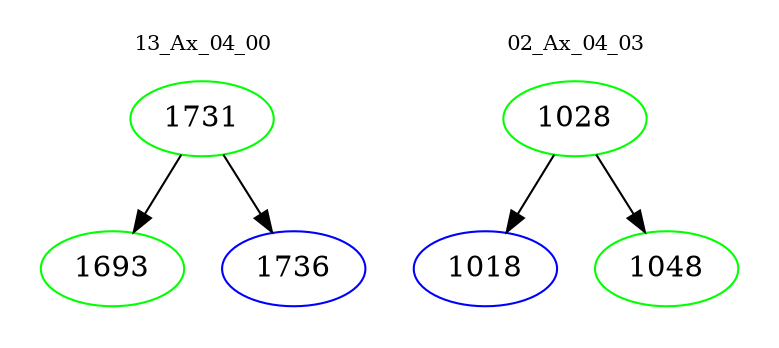digraph{
subgraph cluster_0 {
color = white
label = "13_Ax_04_00";
fontsize=10;
T0_1731 [label="1731", color="green"]
T0_1731 -> T0_1693 [color="black"]
T0_1693 [label="1693", color="green"]
T0_1731 -> T0_1736 [color="black"]
T0_1736 [label="1736", color="blue"]
}
subgraph cluster_1 {
color = white
label = "02_Ax_04_03";
fontsize=10;
T1_1028 [label="1028", color="green"]
T1_1028 -> T1_1018 [color="black"]
T1_1018 [label="1018", color="blue"]
T1_1028 -> T1_1048 [color="black"]
T1_1048 [label="1048", color="green"]
}
}
